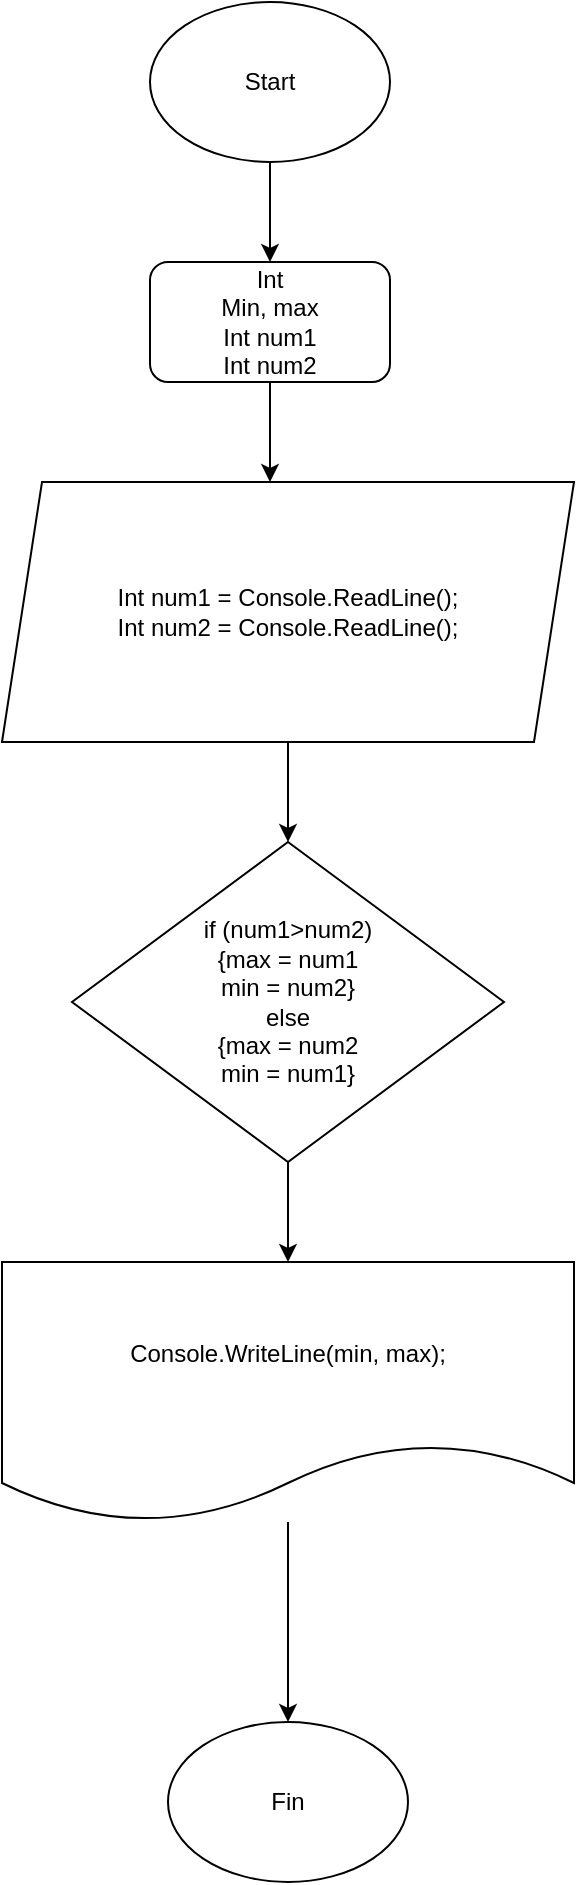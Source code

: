 <mxfile version="20.2.3" type="device"><diagram id="pVT4MoP1IrPSTGM7ihNY" name="Страница 1"><mxGraphModel dx="1374" dy="789" grid="1" gridSize="10" guides="1" tooltips="1" connect="1" arrows="1" fold="1" page="1" pageScale="1" pageWidth="827" pageHeight="1169" math="0" shadow="0"><root><mxCell id="0"/><mxCell id="1" parent="0"/><mxCell id="9blV5iyEdZKRvNr84pZ1-4" style="edgeStyle=orthogonalEdgeStyle;rounded=0;orthogonalLoop=1;jettySize=auto;html=1;entryX=0.5;entryY=0;entryDx=0;entryDy=0;" edge="1" parent="1" source="9blV5iyEdZKRvNr84pZ1-2" target="9blV5iyEdZKRvNr84pZ1-3"><mxGeometry relative="1" as="geometry"/></mxCell><mxCell id="9blV5iyEdZKRvNr84pZ1-2" value="Start" style="ellipse;whiteSpace=wrap;html=1;" vertex="1" parent="1"><mxGeometry x="354" y="20" width="120" height="80" as="geometry"/></mxCell><mxCell id="9blV5iyEdZKRvNr84pZ1-6" style="edgeStyle=orthogonalEdgeStyle;rounded=0;orthogonalLoop=1;jettySize=auto;html=1;entryX=0.5;entryY=0;entryDx=0;entryDy=0;" edge="1" parent="1" source="9blV5iyEdZKRvNr84pZ1-3"><mxGeometry relative="1" as="geometry"><mxPoint x="414" y="260" as="targetPoint"/></mxGeometry></mxCell><mxCell id="9blV5iyEdZKRvNr84pZ1-3" value="Int&lt;br&gt;Min, max&lt;br&gt;Int num1&lt;br&gt;Int num2" style="rounded=1;whiteSpace=wrap;html=1;" vertex="1" parent="1"><mxGeometry x="354" y="150" width="120" height="60" as="geometry"/></mxCell><mxCell id="9blV5iyEdZKRvNr84pZ1-9" style="edgeStyle=orthogonalEdgeStyle;rounded=0;orthogonalLoop=1;jettySize=auto;html=1;entryX=0.5;entryY=0;entryDx=0;entryDy=0;" edge="1" parent="1" source="9blV5iyEdZKRvNr84pZ1-7" target="9blV5iyEdZKRvNr84pZ1-8"><mxGeometry relative="1" as="geometry"/></mxCell><mxCell id="9blV5iyEdZKRvNr84pZ1-7" value="Int num1 = Console.ReadLine();&lt;br&gt;Int num2 = Console.ReadLine();" style="shape=parallelogram;perimeter=parallelogramPerimeter;whiteSpace=wrap;html=1;fixedSize=1;" vertex="1" parent="1"><mxGeometry x="280" y="260" width="286" height="130" as="geometry"/></mxCell><mxCell id="9blV5iyEdZKRvNr84pZ1-12" style="edgeStyle=orthogonalEdgeStyle;rounded=0;orthogonalLoop=1;jettySize=auto;html=1;" edge="1" parent="1" source="9blV5iyEdZKRvNr84pZ1-8" target="9blV5iyEdZKRvNr84pZ1-11"><mxGeometry relative="1" as="geometry"/></mxCell><mxCell id="9blV5iyEdZKRvNr84pZ1-8" value="if (num1&amp;gt;num2)&lt;br&gt;{max = num1&lt;br&gt;min = num2}&lt;br&gt;else&lt;br&gt;{max = num2&lt;br&gt;min = num1}" style="rhombus;whiteSpace=wrap;html=1;" vertex="1" parent="1"><mxGeometry x="315" y="440" width="216" height="160" as="geometry"/></mxCell><mxCell id="9blV5iyEdZKRvNr84pZ1-14" style="edgeStyle=orthogonalEdgeStyle;rounded=0;orthogonalLoop=1;jettySize=auto;html=1;" edge="1" parent="1" source="9blV5iyEdZKRvNr84pZ1-11" target="9blV5iyEdZKRvNr84pZ1-13"><mxGeometry relative="1" as="geometry"/></mxCell><mxCell id="9blV5iyEdZKRvNr84pZ1-11" value="Console.WriteLine(min, max);" style="shape=document;whiteSpace=wrap;html=1;boundedLbl=1;" vertex="1" parent="1"><mxGeometry x="280" y="650" width="286" height="130" as="geometry"/></mxCell><mxCell id="9blV5iyEdZKRvNr84pZ1-13" value="Fin" style="ellipse;whiteSpace=wrap;html=1;" vertex="1" parent="1"><mxGeometry x="363" y="880" width="120" height="80" as="geometry"/></mxCell></root></mxGraphModel></diagram></mxfile>